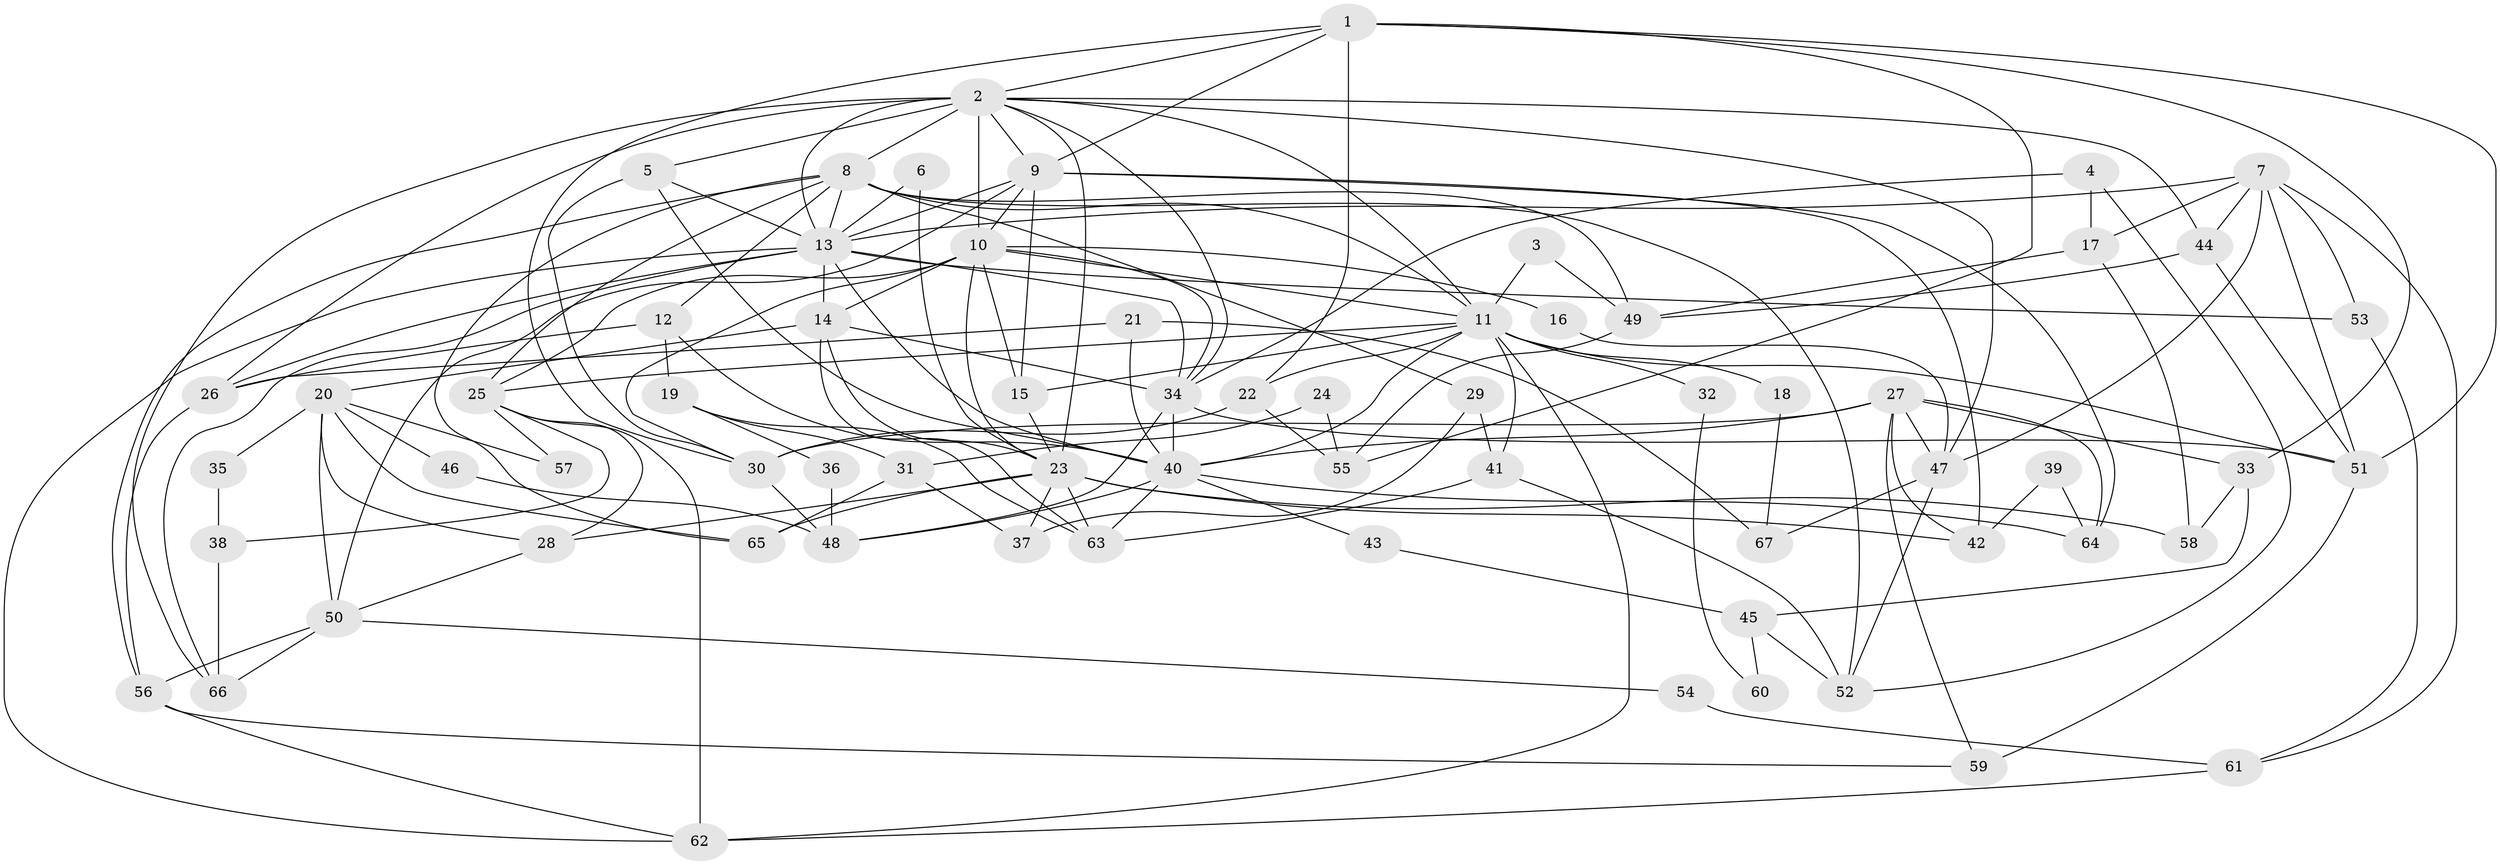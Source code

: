 // original degree distribution, {3: 0.23853211009174313, 2: 0.14678899082568808, 4: 0.3119266055045872, 6: 0.07339449541284404, 5: 0.1651376146788991, 8: 0.009174311926605505, 7: 0.045871559633027525, 9: 0.009174311926605505}
// Generated by graph-tools (version 1.1) at 2025/51/03/04/25 22:51:09]
// undirected, 67 vertices, 162 edges
graph export_dot {
  node [color=gray90,style=filled];
  1;
  2;
  3;
  4;
  5;
  6;
  7;
  8;
  9;
  10;
  11;
  12;
  13;
  14;
  15;
  16;
  17;
  18;
  19;
  20;
  21;
  22;
  23;
  24;
  25;
  26;
  27;
  28;
  29;
  30;
  31;
  32;
  33;
  34;
  35;
  36;
  37;
  38;
  39;
  40;
  41;
  42;
  43;
  44;
  45;
  46;
  47;
  48;
  49;
  50;
  51;
  52;
  53;
  54;
  55;
  56;
  57;
  58;
  59;
  60;
  61;
  62;
  63;
  64;
  65;
  66;
  67;
  1 -- 2 [weight=1.0];
  1 -- 9 [weight=1.0];
  1 -- 22 [weight=1.0];
  1 -- 30 [weight=1.0];
  1 -- 33 [weight=1.0];
  1 -- 51 [weight=1.0];
  1 -- 55 [weight=1.0];
  2 -- 5 [weight=1.0];
  2 -- 8 [weight=1.0];
  2 -- 9 [weight=1.0];
  2 -- 10 [weight=3.0];
  2 -- 11 [weight=1.0];
  2 -- 13 [weight=2.0];
  2 -- 23 [weight=1.0];
  2 -- 26 [weight=2.0];
  2 -- 34 [weight=1.0];
  2 -- 44 [weight=1.0];
  2 -- 47 [weight=1.0];
  2 -- 66 [weight=1.0];
  3 -- 11 [weight=1.0];
  3 -- 49 [weight=1.0];
  4 -- 17 [weight=1.0];
  4 -- 34 [weight=1.0];
  4 -- 52 [weight=1.0];
  5 -- 13 [weight=1.0];
  5 -- 30 [weight=1.0];
  5 -- 40 [weight=1.0];
  6 -- 13 [weight=1.0];
  6 -- 23 [weight=1.0];
  7 -- 13 [weight=1.0];
  7 -- 17 [weight=1.0];
  7 -- 44 [weight=1.0];
  7 -- 47 [weight=1.0];
  7 -- 51 [weight=1.0];
  7 -- 53 [weight=1.0];
  7 -- 61 [weight=1.0];
  8 -- 11 [weight=2.0];
  8 -- 12 [weight=1.0];
  8 -- 13 [weight=1.0];
  8 -- 25 [weight=1.0];
  8 -- 29 [weight=1.0];
  8 -- 49 [weight=1.0];
  8 -- 52 [weight=1.0];
  8 -- 56 [weight=1.0];
  8 -- 65 [weight=1.0];
  9 -- 10 [weight=1.0];
  9 -- 13 [weight=1.0];
  9 -- 15 [weight=1.0];
  9 -- 42 [weight=1.0];
  9 -- 50 [weight=1.0];
  9 -- 64 [weight=1.0];
  10 -- 11 [weight=1.0];
  10 -- 14 [weight=1.0];
  10 -- 15 [weight=1.0];
  10 -- 16 [weight=1.0];
  10 -- 23 [weight=1.0];
  10 -- 25 [weight=1.0];
  10 -- 30 [weight=2.0];
  10 -- 34 [weight=1.0];
  11 -- 15 [weight=1.0];
  11 -- 18 [weight=1.0];
  11 -- 22 [weight=1.0];
  11 -- 25 [weight=1.0];
  11 -- 32 [weight=2.0];
  11 -- 40 [weight=1.0];
  11 -- 41 [weight=1.0];
  11 -- 51 [weight=1.0];
  11 -- 62 [weight=1.0];
  12 -- 19 [weight=1.0];
  12 -- 26 [weight=1.0];
  12 -- 40 [weight=2.0];
  13 -- 14 [weight=1.0];
  13 -- 26 [weight=1.0];
  13 -- 34 [weight=1.0];
  13 -- 40 [weight=1.0];
  13 -- 53 [weight=1.0];
  13 -- 62 [weight=1.0];
  13 -- 66 [weight=1.0];
  14 -- 20 [weight=1.0];
  14 -- 23 [weight=2.0];
  14 -- 34 [weight=1.0];
  14 -- 63 [weight=1.0];
  15 -- 23 [weight=1.0];
  16 -- 47 [weight=1.0];
  17 -- 49 [weight=1.0];
  17 -- 58 [weight=1.0];
  18 -- 67 [weight=1.0];
  19 -- 31 [weight=1.0];
  19 -- 36 [weight=1.0];
  19 -- 63 [weight=1.0];
  20 -- 28 [weight=1.0];
  20 -- 35 [weight=1.0];
  20 -- 46 [weight=1.0];
  20 -- 50 [weight=1.0];
  20 -- 57 [weight=1.0];
  20 -- 65 [weight=1.0];
  21 -- 26 [weight=1.0];
  21 -- 40 [weight=2.0];
  21 -- 67 [weight=1.0];
  22 -- 30 [weight=1.0];
  22 -- 55 [weight=1.0];
  23 -- 28 [weight=1.0];
  23 -- 37 [weight=1.0];
  23 -- 42 [weight=1.0];
  23 -- 58 [weight=1.0];
  23 -- 63 [weight=1.0];
  23 -- 65 [weight=1.0];
  24 -- 31 [weight=1.0];
  24 -- 55 [weight=1.0];
  25 -- 28 [weight=1.0];
  25 -- 38 [weight=1.0];
  25 -- 57 [weight=1.0];
  25 -- 62 [weight=1.0];
  26 -- 56 [weight=1.0];
  27 -- 30 [weight=1.0];
  27 -- 33 [weight=1.0];
  27 -- 40 [weight=1.0];
  27 -- 42 [weight=1.0];
  27 -- 47 [weight=1.0];
  27 -- 59 [weight=1.0];
  27 -- 64 [weight=1.0];
  28 -- 50 [weight=1.0];
  29 -- 37 [weight=1.0];
  29 -- 41 [weight=1.0];
  30 -- 48 [weight=1.0];
  31 -- 37 [weight=1.0];
  31 -- 65 [weight=1.0];
  32 -- 60 [weight=1.0];
  33 -- 45 [weight=1.0];
  33 -- 58 [weight=1.0];
  34 -- 40 [weight=1.0];
  34 -- 48 [weight=1.0];
  34 -- 51 [weight=1.0];
  35 -- 38 [weight=1.0];
  36 -- 48 [weight=1.0];
  38 -- 66 [weight=1.0];
  39 -- 42 [weight=1.0];
  39 -- 64 [weight=1.0];
  40 -- 43 [weight=1.0];
  40 -- 48 [weight=1.0];
  40 -- 63 [weight=1.0];
  40 -- 64 [weight=1.0];
  41 -- 52 [weight=1.0];
  41 -- 63 [weight=1.0];
  43 -- 45 [weight=1.0];
  44 -- 49 [weight=1.0];
  44 -- 51 [weight=1.0];
  45 -- 52 [weight=1.0];
  45 -- 60 [weight=1.0];
  46 -- 48 [weight=1.0];
  47 -- 52 [weight=1.0];
  47 -- 67 [weight=1.0];
  49 -- 55 [weight=1.0];
  50 -- 54 [weight=1.0];
  50 -- 56 [weight=1.0];
  50 -- 66 [weight=1.0];
  51 -- 59 [weight=1.0];
  53 -- 61 [weight=1.0];
  54 -- 61 [weight=1.0];
  56 -- 59 [weight=1.0];
  56 -- 62 [weight=1.0];
  61 -- 62 [weight=1.0];
}
